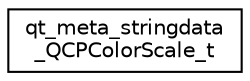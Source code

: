 digraph "Graphical Class Hierarchy"
{
  edge [fontname="Helvetica",fontsize="10",labelfontname="Helvetica",labelfontsize="10"];
  node [fontname="Helvetica",fontsize="10",shape=record];
  rankdir="LR";
  Node1 [label="qt_meta_stringdata\l_QCPColorScale_t",height=0.2,width=0.4,color="black", fillcolor="white", style="filled",URL="$structqt__meta__stringdata___q_c_p_color_scale__t.html"];
}
